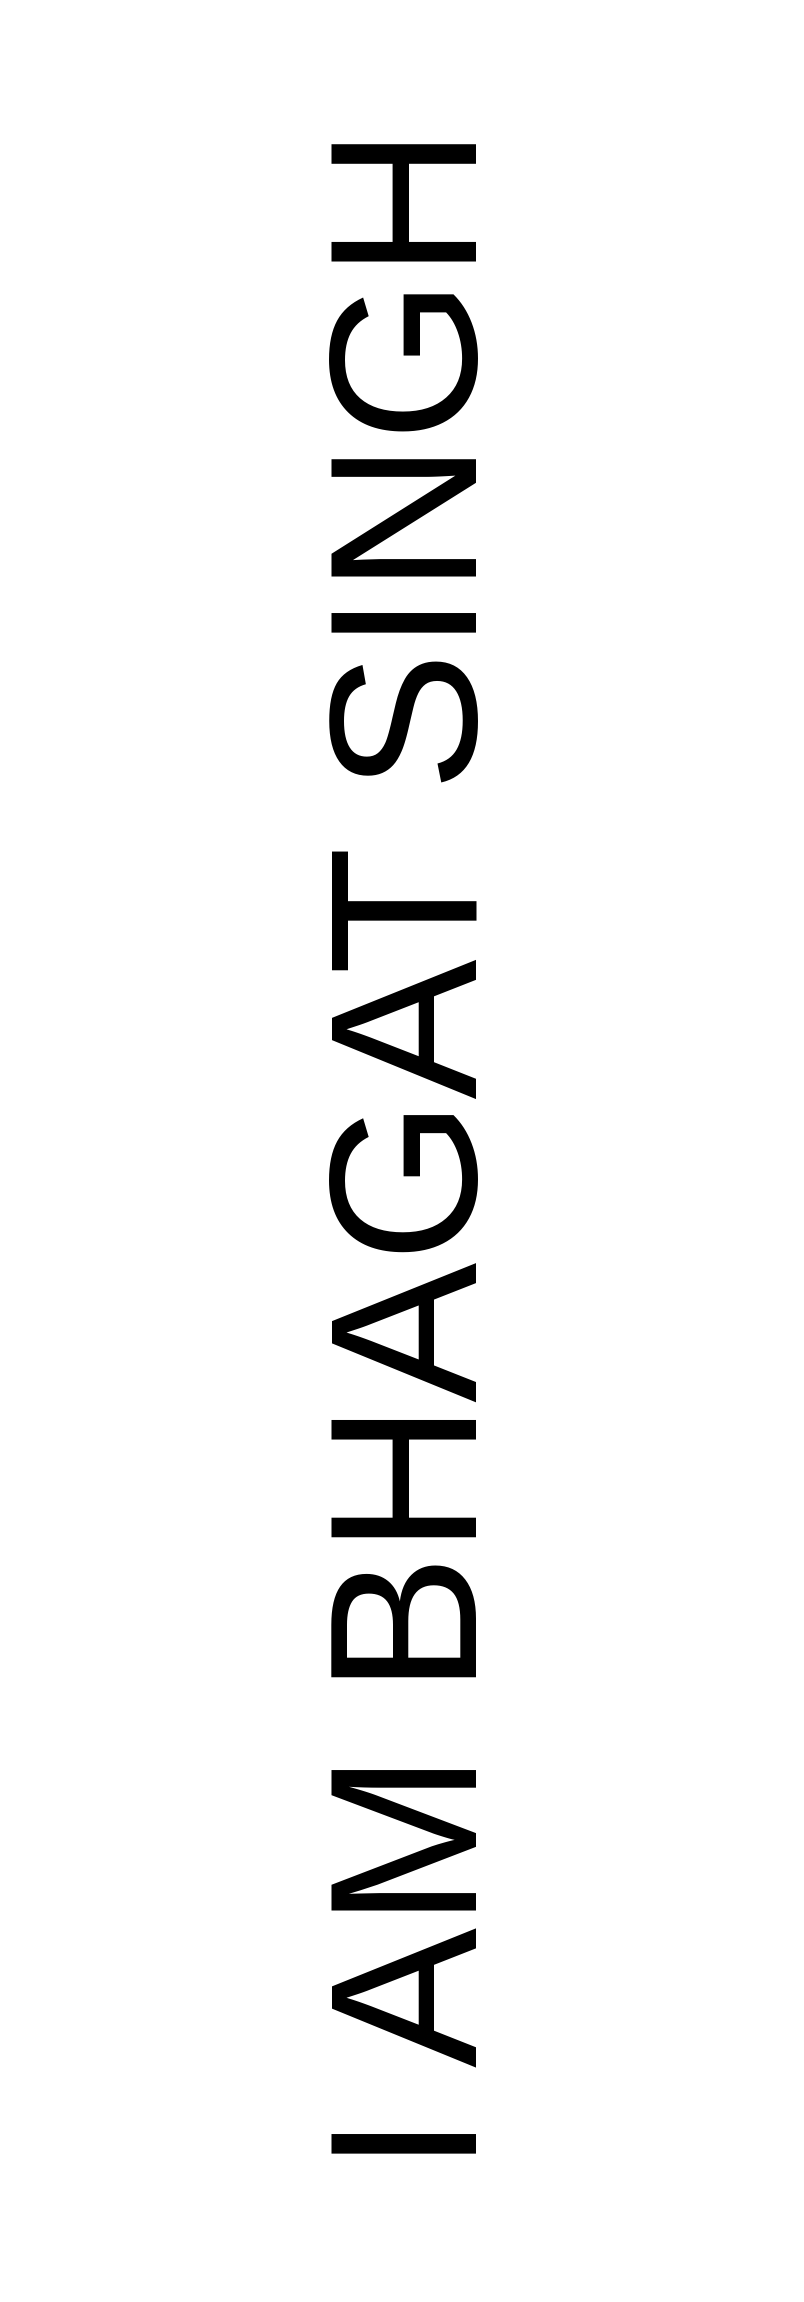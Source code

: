 <mxfile version="24.7.17">
  <diagram name="Page-1" id="lO9HuY8mhgdWHgFlVTSD">
    <mxGraphModel dx="1050" dy="1622" grid="1" gridSize="10" guides="1" tooltips="1" connect="1" arrows="1" fold="1" page="1" pageScale="1" pageWidth="850" pageHeight="1100" math="0" shadow="0">
      <root>
        <mxCell id="0" />
        <mxCell id="1" parent="0" />
        <mxCell id="u8rnc80zCikkx-QPKjvD-2" value="I AM BHAGAT SINGH" style="text;html=1;align=center;verticalAlign=middle;whiteSpace=wrap;rounded=0;fontSize=105;rotation=-90;" vertex="1" parent="1">
          <mxGeometry x="-140" y="280" width="1150" height="400" as="geometry" />
        </mxCell>
      </root>
    </mxGraphModel>
  </diagram>
</mxfile>
